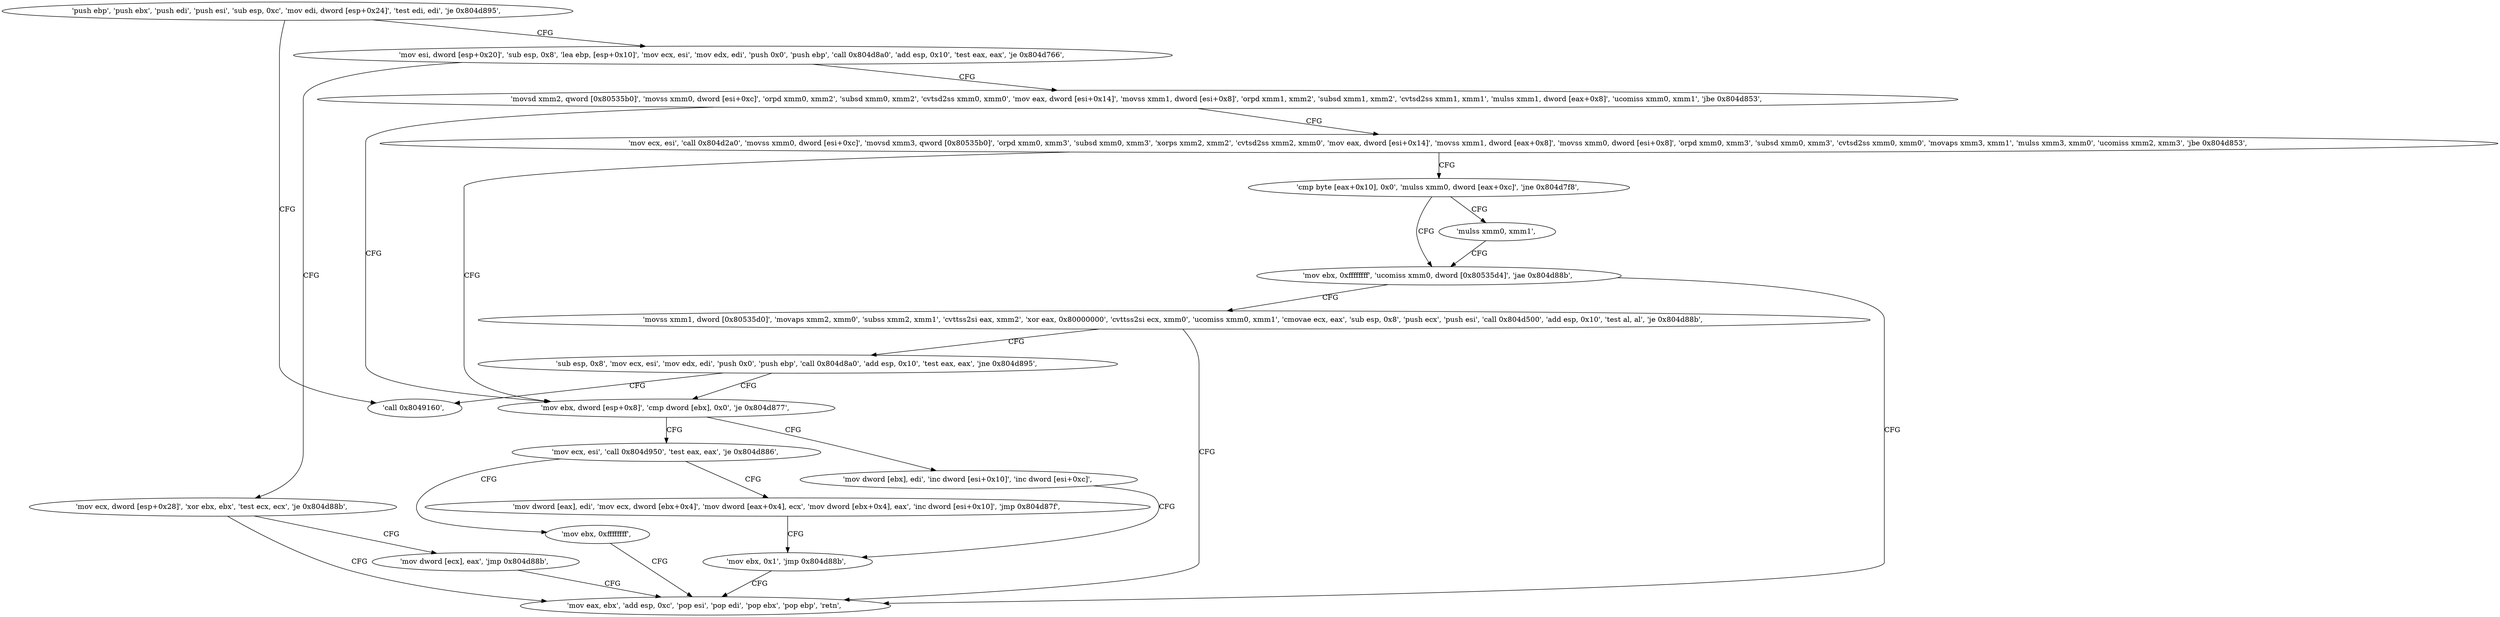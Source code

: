 digraph "func" {
"134534944" [label = "'push ebp', 'push ebx', 'push edi', 'push esi', 'sub esp, 0xc', 'mov edi, dword [esp+0x24]', 'test edi, edi', 'je 0x804d895', " ]
"134535317" [label = "'call 0x8049160', " ]
"134534963" [label = "'mov esi, dword [esp+0x20]', 'sub esp, 0x8', 'lea ebp, [esp+0x10]', 'mov ecx, esi', 'mov edx, edi', 'push 0x0', 'push ebp', 'call 0x804d8a0', 'add esp, 0x10', 'test eax, eax', 'je 0x804d766', " ]
"134535014" [label = "'movsd xmm2, qword [0x80535b0]', 'movss xmm0, dword [esi+0xc]', 'orpd xmm0, xmm2', 'subsd xmm0, xmm2', 'cvtsd2ss xmm0, xmm0', 'mov eax, dword [esi+0x14]', 'movss xmm1, dword [esi+0x8]', 'orpd xmm1, xmm2', 'subsd xmm1, xmm2', 'cvtsd2ss xmm1, xmm1', 'mulss xmm1, dword [eax+0x8]', 'ucomiss xmm0, xmm1', 'jbe 0x804d853', " ]
"134534993" [label = "'mov ecx, dword [esp+0x28]', 'xor ebx, ebx', 'test ecx, ecx', 'je 0x804d88b', " ]
"134535251" [label = "'mov ebx, dword [esp+0x8]', 'cmp dword [ebx], 0x0', 'je 0x804d877', " ]
"134535073" [label = "'mov ecx, esi', 'call 0x804d2a0', 'movss xmm0, dword [esi+0xc]', 'movsd xmm3, qword [0x80535b0]', 'orpd xmm0, xmm3', 'subsd xmm0, xmm3', 'xorps xmm2, xmm2', 'cvtsd2ss xmm2, xmm0', 'mov eax, dword [esi+0x14]', 'movss xmm1, dword [eax+0x8]', 'movss xmm0, dword [esi+0x8]', 'orpd xmm0, xmm3', 'subsd xmm0, xmm3', 'cvtsd2ss xmm0, xmm0', 'movaps xmm3, xmm1', 'mulss xmm3, xmm0', 'ucomiss xmm2, xmm3', 'jbe 0x804d853', " ]
"134535307" [label = "'mov eax, ebx', 'add esp, 0xc', 'pop esi', 'pop edi', 'pop ebx', 'pop ebp', 'retn', " ]
"134535007" [label = "'mov dword [ecx], eax', 'jmp 0x804d88b', " ]
"134535287" [label = "'mov dword [ebx], edi', 'inc dword [esi+0x10]', 'inc dword [esi+0xc]', " ]
"134535260" [label = "'mov ecx, esi', 'call 0x804d950', 'test eax, eax', 'je 0x804d886', " ]
"134535145" [label = "'cmp byte [eax+0x10], 0x0', 'mulss xmm0, dword [eax+0xc]', 'jne 0x804d7f8', " ]
"134535295" [label = "'mov ebx, 0x1', 'jmp 0x804d88b', " ]
"134535302" [label = "'mov ebx, 0xffffffff', " ]
"134535271" [label = "'mov dword [eax], edi', 'mov ecx, dword [ebx+0x4]', 'mov dword [eax+0x4], ecx', 'mov dword [ebx+0x4], eax', 'inc dword [esi+0x10]', 'jmp 0x804d87f', " ]
"134535160" [label = "'mov ebx, 0xffffffff', 'ucomiss xmm0, dword [0x80535d4]', 'jae 0x804d88b', " ]
"134535156" [label = "'mulss xmm0, xmm1', " ]
"134535178" [label = "'movss xmm1, dword [0x80535d0]', 'movaps xmm2, xmm0', 'subss xmm2, xmm1', 'cvttss2si eax, xmm2', 'xor eax, 0x80000000', 'cvttss2si ecx, xmm0', 'ucomiss xmm0, xmm1', 'cmovae ecx, eax', 'sub esp, 0x8', 'push ecx', 'push esi', 'call 0x804d500', 'add esp, 0x10', 'test al, al', 'je 0x804d88b', " ]
"134535229" [label = "'sub esp, 0x8', 'mov ecx, esi', 'mov edx, edi', 'push 0x0', 'push ebp', 'call 0x804d8a0', 'add esp, 0x10', 'test eax, eax', 'jne 0x804d895', " ]
"134534944" -> "134535317" [ label = "CFG" ]
"134534944" -> "134534963" [ label = "CFG" ]
"134534963" -> "134535014" [ label = "CFG" ]
"134534963" -> "134534993" [ label = "CFG" ]
"134535014" -> "134535251" [ label = "CFG" ]
"134535014" -> "134535073" [ label = "CFG" ]
"134534993" -> "134535307" [ label = "CFG" ]
"134534993" -> "134535007" [ label = "CFG" ]
"134535251" -> "134535287" [ label = "CFG" ]
"134535251" -> "134535260" [ label = "CFG" ]
"134535073" -> "134535251" [ label = "CFG" ]
"134535073" -> "134535145" [ label = "CFG" ]
"134535007" -> "134535307" [ label = "CFG" ]
"134535287" -> "134535295" [ label = "CFG" ]
"134535260" -> "134535302" [ label = "CFG" ]
"134535260" -> "134535271" [ label = "CFG" ]
"134535145" -> "134535160" [ label = "CFG" ]
"134535145" -> "134535156" [ label = "CFG" ]
"134535295" -> "134535307" [ label = "CFG" ]
"134535302" -> "134535307" [ label = "CFG" ]
"134535271" -> "134535295" [ label = "CFG" ]
"134535160" -> "134535307" [ label = "CFG" ]
"134535160" -> "134535178" [ label = "CFG" ]
"134535156" -> "134535160" [ label = "CFG" ]
"134535178" -> "134535307" [ label = "CFG" ]
"134535178" -> "134535229" [ label = "CFG" ]
"134535229" -> "134535317" [ label = "CFG" ]
"134535229" -> "134535251" [ label = "CFG" ]
}
